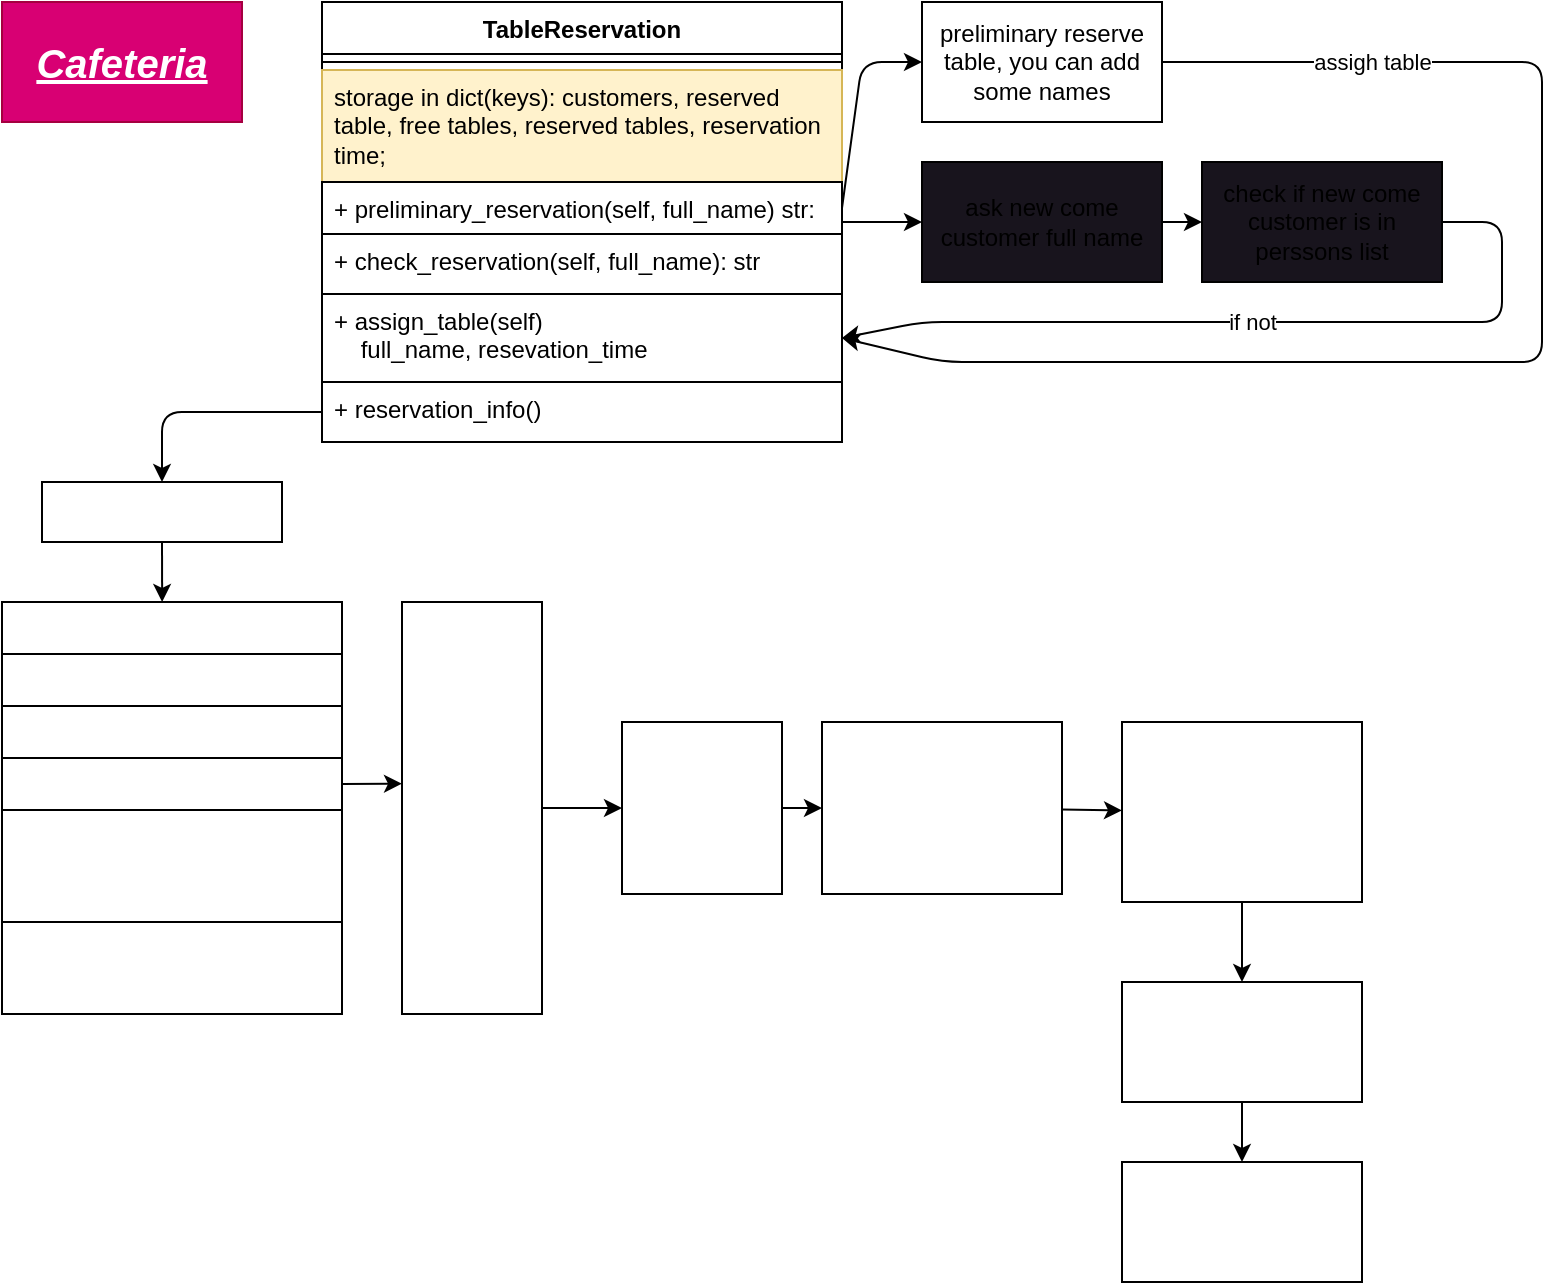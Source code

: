 <mxfile>
    <diagram id="PQpdLZQ7IPXt5q5k5Ber" name="Page-1">
        <mxGraphModel dx="1095" dy="755" grid="1" gridSize="10" guides="1" tooltips="1" connect="1" arrows="1" fold="1" page="1" pageScale="1" pageWidth="850" pageHeight="1100" math="0" shadow="0">
            <root>
                <mxCell id="0"/>
                <mxCell id="1" parent="0"/>
                <mxCell id="2" value="&lt;b&gt;&lt;font style=&quot;font-size: 20px;&quot;&gt;&lt;i&gt;&lt;u&gt;Cafeteria&lt;/u&gt;&lt;/i&gt;&lt;/font&gt;&lt;/b&gt;" style="rounded=0;whiteSpace=wrap;html=1;fillColor=#d80073;fontColor=#ffffff;strokeColor=#A50040;" parent="1" vertex="1">
                    <mxGeometry x="40" y="20" width="120" height="60" as="geometry"/>
                </mxCell>
                <mxCell id="12" value="TableReservation" style="swimlane;fontStyle=1;align=center;verticalAlign=top;childLayout=stackLayout;horizontal=1;startSize=26;horizontalStack=0;resizeParent=1;resizeParentMax=0;resizeLast=0;collapsible=1;marginBottom=0;comic=0;" parent="1" vertex="1">
                    <mxGeometry x="200" y="20" width="260" height="220" as="geometry">
                        <mxRectangle x="200" y="20" width="140" height="30" as="alternateBounds"/>
                    </mxGeometry>
                </mxCell>
                <mxCell id="14" value="" style="line;strokeWidth=1;fillColor=none;align=left;verticalAlign=middle;spacingTop=-1;spacingLeft=3;spacingRight=3;rotatable=0;labelPosition=right;points=[];portConstraint=eastwest;strokeColor=inherit;comic=0;" parent="12" vertex="1">
                    <mxGeometry y="26" width="260" height="8" as="geometry"/>
                </mxCell>
                <mxCell id="13" value="storage in dict(keys): customers, reserved table, free tables, reserved tables, reservation time;" style="text;fillColor=#fff2cc;align=left;verticalAlign=top;spacingLeft=4;spacingRight=4;overflow=hidden;rotatable=0;points=[[0,0.5],[1,0.5]];portConstraint=eastwest;comic=0;whiteSpace=wrap;strokeColor=#d6b656;fontColor=#000000;" parent="12" vertex="1">
                    <mxGeometry y="34" width="260" height="56" as="geometry"/>
                </mxCell>
                <mxCell id="16" value="+ preliminary_reservation(self, full_name) str:" style="text;strokeColor=default;fillColor=none;align=left;verticalAlign=top;spacingLeft=4;spacingRight=4;overflow=hidden;rotatable=0;points=[[0,0.5],[1,0.5]];portConstraint=eastwest;comic=0;" parent="12" vertex="1">
                    <mxGeometry y="90" width="260" height="26" as="geometry"/>
                </mxCell>
                <mxCell id="15" value="+ check_reservation(self, full_name): str" style="text;strokeColor=default;fillColor=none;align=left;verticalAlign=top;spacingLeft=4;spacingRight=4;overflow=hidden;rotatable=0;points=[[0,0.5],[1,0.5]];portConstraint=eastwest;comic=0;whiteSpace=wrap;" parent="12" vertex="1">
                    <mxGeometry y="116" width="260" height="30" as="geometry"/>
                </mxCell>
                <mxCell id="23" value="+ assign_table(self)&#10;    full_name, resevation_time" style="text;strokeColor=default;fillColor=none;align=left;verticalAlign=top;spacingLeft=4;spacingRight=4;overflow=hidden;rotatable=0;points=[[0,0.5],[1,0.5]];portConstraint=eastwest;comic=0;whiteSpace=wrap;" vertex="1" parent="12">
                    <mxGeometry y="146" width="260" height="44" as="geometry"/>
                </mxCell>
                <mxCell id="41" value="+ reservation_info()" style="text;strokeColor=default;fillColor=none;align=left;verticalAlign=top;spacingLeft=4;spacingRight=4;overflow=hidden;rotatable=0;points=[[0,0.5],[1,0.5]];portConstraint=eastwest;comic=0;whiteSpace=wrap;" vertex="1" parent="12">
                    <mxGeometry y="190" width="260" height="30" as="geometry"/>
                </mxCell>
                <mxCell id="24" value="preliminary reserve table, you can add some names" style="rounded=0;whiteSpace=wrap;html=1;" vertex="1" parent="1">
                    <mxGeometry x="500" y="20" width="120" height="60" as="geometry"/>
                </mxCell>
                <mxCell id="25" style="edgeStyle=none;html=1;exitX=1;exitY=0.5;exitDx=0;exitDy=0;entryX=0;entryY=0.5;entryDx=0;entryDy=0;" edge="1" parent="1" source="16" target="24">
                    <mxGeometry relative="1" as="geometry">
                        <Array as="points">
                            <mxPoint x="470" y="50"/>
                        </Array>
                    </mxGeometry>
                </mxCell>
                <mxCell id="26" value="check if new come customer is in perssons list" style="whiteSpace=wrap;html=1;fillColor=rgb(24, 20, 29);rounded=0;" vertex="1" parent="1">
                    <mxGeometry x="640" y="100" width="120" height="60" as="geometry"/>
                </mxCell>
                <mxCell id="31" style="edgeStyle=none;html=1;exitX=1;exitY=0.5;exitDx=0;exitDy=0;entryX=0;entryY=0.5;entryDx=0;entryDy=0;" edge="1" parent="1" source="29" target="26">
                    <mxGeometry relative="1" as="geometry"/>
                </mxCell>
                <mxCell id="29" value="ask new come customer full name" style="whiteSpace=wrap;html=1;fillColor=rgb(24, 20, 29);rounded=0;" vertex="1" parent="1">
                    <mxGeometry x="500" y="100" width="120" height="60" as="geometry"/>
                </mxCell>
                <mxCell id="30" style="edgeStyle=none;html=1;entryX=0;entryY=0.5;entryDx=0;entryDy=0;" edge="1" parent="1" target="29">
                    <mxGeometry relative="1" as="geometry">
                        <mxPoint x="460" y="130" as="sourcePoint"/>
                    </mxGeometry>
                </mxCell>
                <mxCell id="32" value="" style="endArrow=classic;html=1;entryX=1;entryY=0.5;entryDx=0;entryDy=0;exitX=1;exitY=0.5;exitDx=0;exitDy=0;" edge="1" parent="1" source="26" target="23">
                    <mxGeometry relative="1" as="geometry">
                        <mxPoint x="460" y="340" as="sourcePoint"/>
                        <mxPoint x="560" y="340" as="targetPoint"/>
                        <Array as="points">
                            <mxPoint x="790" y="130"/>
                            <mxPoint x="790" y="180"/>
                            <mxPoint x="500" y="180"/>
                        </Array>
                    </mxGeometry>
                </mxCell>
                <mxCell id="33" value="if not" style="edgeLabel;resizable=0;html=1;align=center;verticalAlign=middle;" connectable="0" vertex="1" parent="32">
                    <mxGeometry relative="1" as="geometry"/>
                </mxCell>
                <mxCell id="39" value="" style="endArrow=classic;html=1;exitX=1;exitY=0.5;exitDx=0;exitDy=0;entryX=1;entryY=0.5;entryDx=0;entryDy=0;" edge="1" parent="1" source="24" target="23">
                    <mxGeometry relative="1" as="geometry">
                        <mxPoint x="460" y="360" as="sourcePoint"/>
                        <mxPoint x="460" y="180" as="targetPoint"/>
                        <Array as="points">
                            <mxPoint x="810" y="50"/>
                            <mxPoint x="810" y="200"/>
                            <mxPoint x="510" y="200"/>
                        </Array>
                    </mxGeometry>
                </mxCell>
                <mxCell id="40" value="assigh table" style="edgeLabel;resizable=0;html=1;align=center;verticalAlign=middle;" connectable="0" vertex="1" parent="39">
                    <mxGeometry relative="1" as="geometry">
                        <mxPoint x="-80" y="-150" as="offset"/>
                    </mxGeometry>
                </mxCell>
                <mxCell id="42" value="Menu" style="swimlane;fontStyle=0;childLayout=stackLayout;horizontal=1;startSize=26;fillColor=none;horizontalStack=0;resizeParent=1;resizeParentMax=0;resizeLast=0;collapsible=1;marginBottom=0;strokeColor=default;fontColor=#FFFFFF;" vertex="1" parent="1">
                    <mxGeometry x="40" y="320" width="170" height="206" as="geometry"/>
                </mxCell>
                <mxCell id="43" value="+ breacfast" style="text;strokeColor=default;fillColor=none;align=left;verticalAlign=top;spacingLeft=4;spacingRight=4;overflow=hidden;rotatable=0;points=[[0,0.5],[1,0.5]];portConstraint=eastwest;fontColor=#FFFFFF;" vertex="1" parent="42">
                    <mxGeometry y="26" width="170" height="26" as="geometry"/>
                </mxCell>
                <mxCell id="44" value="+ launch" style="text;strokeColor=default;fillColor=none;align=left;verticalAlign=top;spacingLeft=4;spacingRight=4;overflow=hidden;rotatable=0;points=[[0,0.5],[1,0.5]];portConstraint=eastwest;fontColor=#FFFFFF;" vertex="1" parent="42">
                    <mxGeometry y="52" width="170" height="26" as="geometry"/>
                </mxCell>
                <mxCell id="45" value="+ dinner" style="text;strokeColor=default;fillColor=none;align=left;verticalAlign=top;spacingLeft=4;spacingRight=4;overflow=hidden;rotatable=0;points=[[0,0.5],[1,0.5]];portConstraint=eastwest;fontColor=#FFFFFF;" vertex="1" parent="42">
                    <mxGeometry y="78" width="170" height="26" as="geometry"/>
                </mxCell>
                <mxCell id="52" value="+ Special menu:&#10;       vegetarian&#10;        vegans" style="text;strokeColor=default;fillColor=none;align=left;verticalAlign=top;spacingLeft=4;spacingRight=4;overflow=hidden;rotatable=0;points=[[0,0.5],[1,0.5]];portConstraint=eastwest;fontColor=#FFFFFF;" vertex="1" parent="42">
                    <mxGeometry y="104" width="170" height="56" as="geometry"/>
                </mxCell>
                <mxCell id="46" value="+ drinks (alcohol, free_alcohol, vine, limonads)" style="text;strokeColor=default;fillColor=none;align=left;verticalAlign=top;spacingLeft=4;spacingRight=4;overflow=hidden;rotatable=0;points=[[0,0.5],[1,0.5]];portConstraint=eastwest;fontColor=#FFFFFF;whiteSpace=wrap;" vertex="1" parent="42">
                    <mxGeometry y="160" width="170" height="46" as="geometry"/>
                </mxCell>
                <mxCell id="49" style="edgeStyle=none;html=1;exitX=0.5;exitY=1;exitDx=0;exitDy=0;entryX=0.471;entryY=0;entryDx=0;entryDy=0;entryPerimeter=0;fontColor=#FFFFFF;" edge="1" parent="1" source="47" target="42">
                    <mxGeometry relative="1" as="geometry"/>
                </mxCell>
                <mxCell id="47" value="Show Menu" style="rounded=0;whiteSpace=wrap;html=1;strokeColor=default;fontColor=#FFFFFF;fillColor=default;" vertex="1" parent="1">
                    <mxGeometry x="60" y="260" width="120" height="30" as="geometry"/>
                </mxCell>
                <mxCell id="48" style="edgeStyle=none;html=1;exitX=0;exitY=0.5;exitDx=0;exitDy=0;entryX=0.5;entryY=0;entryDx=0;entryDy=0;fontColor=#FFFFFF;" edge="1" parent="1" source="41" target="47">
                    <mxGeometry relative="1" as="geometry">
                        <Array as="points">
                            <mxPoint x="120" y="225"/>
                        </Array>
                    </mxGeometry>
                </mxCell>
                <mxCell id="59" style="edgeStyle=none;html=1;exitX=1;exitY=0.5;exitDx=0;exitDy=0;entryX=0;entryY=0.5;entryDx=0;entryDy=0;fontColor=#FFFFFF;" edge="1" parent="1" source="51" target="58">
                    <mxGeometry relative="1" as="geometry"/>
                </mxCell>
                <mxCell id="51" value="show menu items (weight, preparation, time in minutes, calories, price" style="rounded=0;whiteSpace=wrap;html=1;strokeColor=default;fontColor=#FFFFFF;fillColor=default;" vertex="1" parent="1">
                    <mxGeometry x="240" y="320" width="70" height="206" as="geometry"/>
                </mxCell>
                <mxCell id="57" style="edgeStyle=none;html=1;exitX=1;exitY=0.5;exitDx=0;exitDy=0;entryX=0;entryY=0.441;entryDx=0;entryDy=0;entryPerimeter=0;fontColor=#FFFFFF;" edge="1" parent="1" source="45" target="51">
                    <mxGeometry relative="1" as="geometry"/>
                </mxCell>
                <mxCell id="63" value="" style="edgeStyle=none;html=1;fontColor=#FFFFFF;" edge="1" parent="1" source="58" target="62">
                    <mxGeometry relative="1" as="geometry"/>
                </mxCell>
                <mxCell id="58" value="when choose was done, ask and show menu again" style="rounded=0;whiteSpace=wrap;html=1;strokeColor=default;fontColor=#FFFFFF;fillColor=default;" vertex="1" parent="1">
                    <mxGeometry x="350" y="380" width="80" height="86" as="geometry"/>
                </mxCell>
                <mxCell id="65" value="" style="edgeStyle=none;html=1;fontColor=#FFFFFF;" edge="1" parent="1" source="62" target="64">
                    <mxGeometry relative="1" as="geometry"/>
                </mxCell>
                <mxCell id="62" value="when final choose was done show menu for delete items or add more" style="whiteSpace=wrap;html=1;fillColor=default;strokeColor=default;fontColor=#FFFFFF;rounded=0;" vertex="1" parent="1">
                    <mxGeometry x="450" y="380" width="120" height="86" as="geometry"/>
                </mxCell>
                <mxCell id="67" value="" style="edgeStyle=none;html=1;fontColor=#FFFFFF;" edge="1" parent="1" source="64" target="66">
                    <mxGeometry relative="1" as="geometry"/>
                </mxCell>
                <mxCell id="64" value="Finaly show preparation time and price" style="whiteSpace=wrap;html=1;fillColor=default;strokeColor=default;fontColor=#FFFFFF;rounded=0;" vertex="1" parent="1">
                    <mxGeometry x="600" y="380" width="120" height="90" as="geometry"/>
                </mxCell>
                <mxCell id="69" value="" style="edgeStyle=none;html=1;fontColor=#FFFFFF;" edge="1" parent="1" source="66" target="68">
                    <mxGeometry relative="1" as="geometry"/>
                </mxCell>
                <mxCell id="66" value="Pay&lt;br&gt;possibility too add tips (%)" style="whiteSpace=wrap;html=1;fillColor=default;strokeColor=default;fontColor=#FFFFFF;rounded=0;" vertex="1" parent="1">
                    <mxGeometry x="600" y="510" width="120" height="60" as="geometry"/>
                </mxCell>
                <mxCell id="68" value="Generate receipt (logging)" style="whiteSpace=wrap;html=1;fillColor=default;strokeColor=default;fontColor=#FFFFFF;rounded=0;" vertex="1" parent="1">
                    <mxGeometry x="600" y="600" width="120" height="60" as="geometry"/>
                </mxCell>
            </root>
        </mxGraphModel>
    </diagram>
</mxfile>